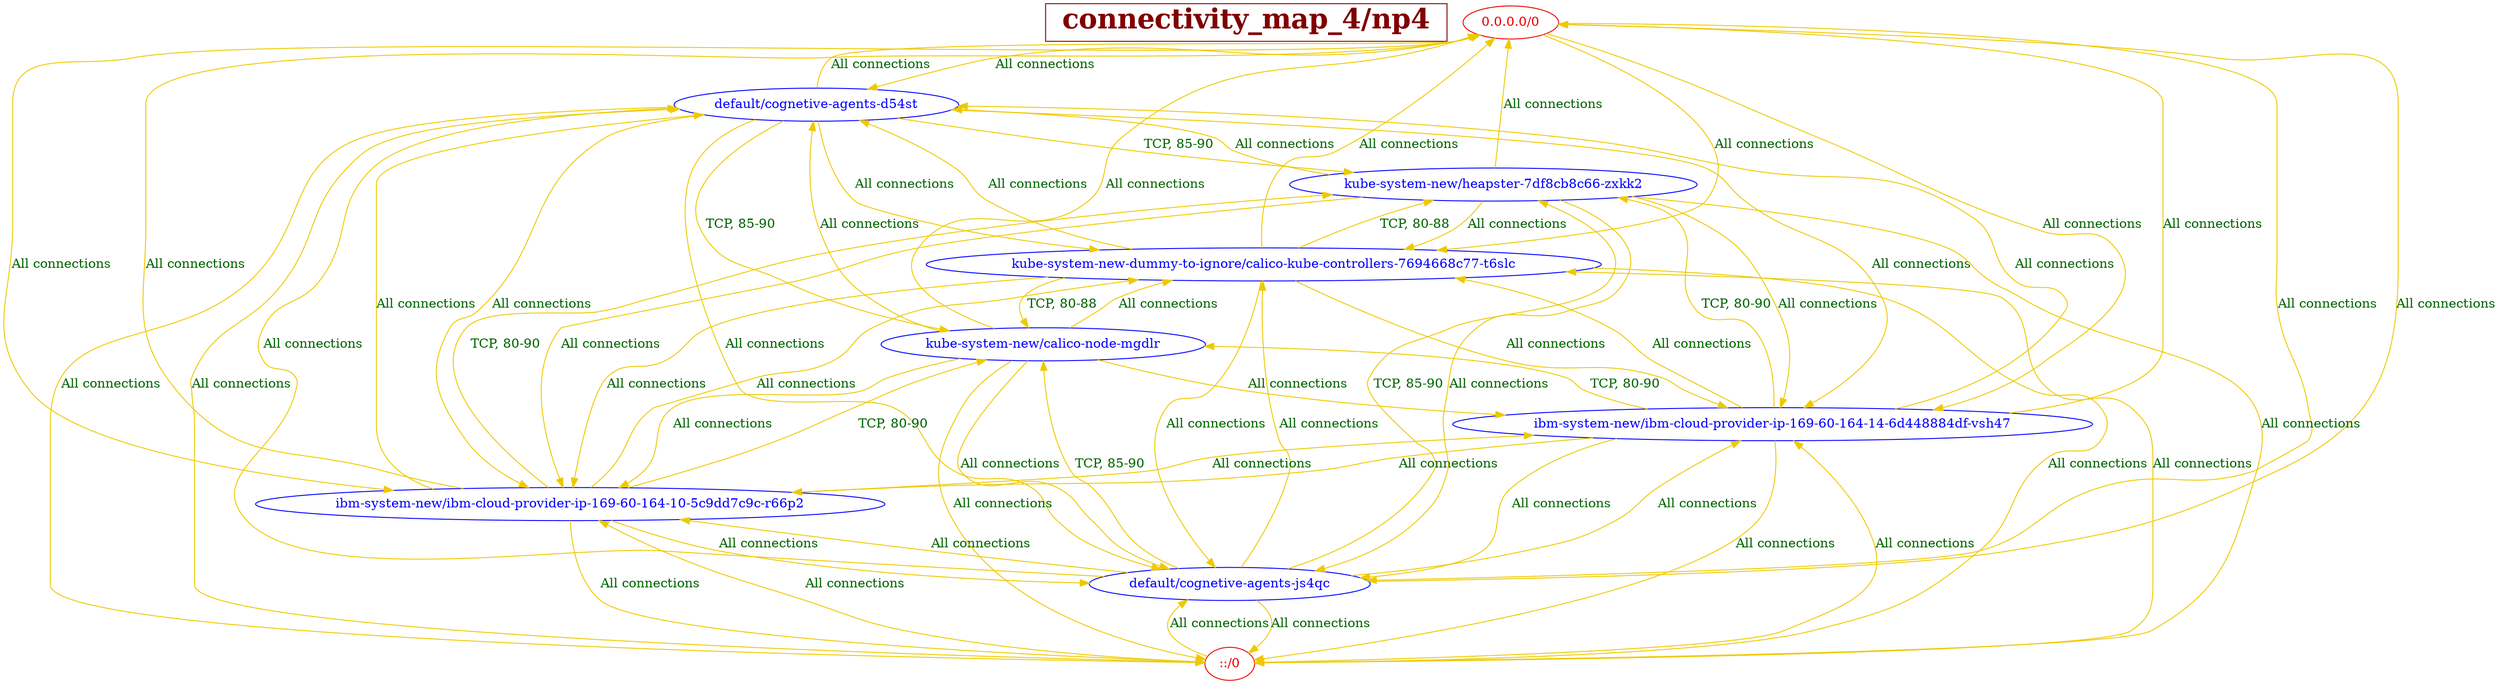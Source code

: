 // The Connectivity Graph of np4
digraph np4 {
	HEADER [shape="box" label=< <B>connectivity_map_4/np4</B> > fontsize=30 color=webmaroon fontcolor=webmaroon];
	"0.0.0.0/0" [label="0.0.0.0/0" color="red2" fontcolor="red2"]
	"::/0" [label="::/0" color="red2" fontcolor="red2"]
	"default/cognetive-agents-d54st" [label="default/cognetive-agents-d54st" color="blue" fontcolor="blue"]
	"default/cognetive-agents-js4qc" [label="default/cognetive-agents-js4qc" color="blue" fontcolor="blue"]
	"ibm-system-new/ibm-cloud-provider-ip-169-60-164-10-5c9dd7c9c-r66p2" [label="ibm-system-new/ibm-cloud-provider-ip-169-60-164-10-5c9dd7c9c-r66p2" color="blue" fontcolor="blue"]
	"ibm-system-new/ibm-cloud-provider-ip-169-60-164-14-6d448884df-vsh47" [label="ibm-system-new/ibm-cloud-provider-ip-169-60-164-14-6d448884df-vsh47" color="blue" fontcolor="blue"]
	"kube-system-new-dummy-to-ignore/calico-kube-controllers-7694668c77-t6slc" [label="kube-system-new-dummy-to-ignore/calico-kube-controllers-7694668c77-t6slc" color="blue" fontcolor="blue"]
	"kube-system-new/calico-node-mgdlr" [label="kube-system-new/calico-node-mgdlr" color="blue" fontcolor="blue"]
	"kube-system-new/heapster-7df8cb8c66-zxkk2" [label="kube-system-new/heapster-7df8cb8c66-zxkk2" color="blue" fontcolor="blue"]
	"0.0.0.0/0" -> "default/cognetive-agents-d54st" [label="All connections" color="gold2" fontcolor="darkgreen"]
	"0.0.0.0/0" -> "default/cognetive-agents-js4qc" [label="All connections" color="gold2" fontcolor="darkgreen"]
	"0.0.0.0/0" -> "ibm-system-new/ibm-cloud-provider-ip-169-60-164-10-5c9dd7c9c-r66p2" [label="All connections" color="gold2" fontcolor="darkgreen"]
	"0.0.0.0/0" -> "ibm-system-new/ibm-cloud-provider-ip-169-60-164-14-6d448884df-vsh47" [label="All connections" color="gold2" fontcolor="darkgreen"]
	"0.0.0.0/0" -> "kube-system-new-dummy-to-ignore/calico-kube-controllers-7694668c77-t6slc" [label="All connections" color="gold2" fontcolor="darkgreen"]
	"::/0" -> "default/cognetive-agents-d54st" [label="All connections" color="gold2" fontcolor="darkgreen"]
	"::/0" -> "default/cognetive-agents-js4qc" [label="All connections" color="gold2" fontcolor="darkgreen"]
	"::/0" -> "ibm-system-new/ibm-cloud-provider-ip-169-60-164-10-5c9dd7c9c-r66p2" [label="All connections" color="gold2" fontcolor="darkgreen"]
	"::/0" -> "ibm-system-new/ibm-cloud-provider-ip-169-60-164-14-6d448884df-vsh47" [label="All connections" color="gold2" fontcolor="darkgreen"]
	"::/0" -> "kube-system-new-dummy-to-ignore/calico-kube-controllers-7694668c77-t6slc" [label="All connections" color="gold2" fontcolor="darkgreen"]
	"default/cognetive-agents-d54st" -> "0.0.0.0/0" [label="All connections" color="gold2" fontcolor="darkgreen"]
	"default/cognetive-agents-d54st" -> "::/0" [label="All connections" color="gold2" fontcolor="darkgreen"]
	"default/cognetive-agents-d54st" -> "default/cognetive-agents-js4qc" [label="All connections" color="gold2" fontcolor="darkgreen"]
	"default/cognetive-agents-d54st" -> "ibm-system-new/ibm-cloud-provider-ip-169-60-164-10-5c9dd7c9c-r66p2" [label="All connections" color="gold2" fontcolor="darkgreen"]
	"default/cognetive-agents-d54st" -> "ibm-system-new/ibm-cloud-provider-ip-169-60-164-14-6d448884df-vsh47" [label="All connections" color="gold2" fontcolor="darkgreen"]
	"default/cognetive-agents-d54st" -> "kube-system-new-dummy-to-ignore/calico-kube-controllers-7694668c77-t6slc" [label="All connections" color="gold2" fontcolor="darkgreen"]
	"default/cognetive-agents-d54st" -> "kube-system-new/calico-node-mgdlr" [label=" TCP, 85-90" color="gold2" fontcolor="darkgreen"]
	"default/cognetive-agents-d54st" -> "kube-system-new/heapster-7df8cb8c66-zxkk2" [label=" TCP, 85-90" color="gold2" fontcolor="darkgreen"]
	"default/cognetive-agents-js4qc" -> "0.0.0.0/0" [label="All connections" color="gold2" fontcolor="darkgreen"]
	"default/cognetive-agents-js4qc" -> "::/0" [label="All connections" color="gold2" fontcolor="darkgreen"]
	"default/cognetive-agents-js4qc" -> "default/cognetive-agents-d54st" [label="All connections" color="gold2" fontcolor="darkgreen"]
	"default/cognetive-agents-js4qc" -> "ibm-system-new/ibm-cloud-provider-ip-169-60-164-10-5c9dd7c9c-r66p2" [label="All connections" color="gold2" fontcolor="darkgreen"]
	"default/cognetive-agents-js4qc" -> "ibm-system-new/ibm-cloud-provider-ip-169-60-164-14-6d448884df-vsh47" [label="All connections" color="gold2" fontcolor="darkgreen"]
	"default/cognetive-agents-js4qc" -> "kube-system-new-dummy-to-ignore/calico-kube-controllers-7694668c77-t6slc" [label="All connections" color="gold2" fontcolor="darkgreen"]
	"default/cognetive-agents-js4qc" -> "kube-system-new/calico-node-mgdlr" [label=" TCP, 85-90" color="gold2" fontcolor="darkgreen"]
	"default/cognetive-agents-js4qc" -> "kube-system-new/heapster-7df8cb8c66-zxkk2" [label=" TCP, 85-90" color="gold2" fontcolor="darkgreen"]
	"ibm-system-new/ibm-cloud-provider-ip-169-60-164-10-5c9dd7c9c-r66p2" -> "0.0.0.0/0" [label="All connections" color="gold2" fontcolor="darkgreen"]
	"ibm-system-new/ibm-cloud-provider-ip-169-60-164-10-5c9dd7c9c-r66p2" -> "::/0" [label="All connections" color="gold2" fontcolor="darkgreen"]
	"ibm-system-new/ibm-cloud-provider-ip-169-60-164-10-5c9dd7c9c-r66p2" -> "default/cognetive-agents-d54st" [label="All connections" color="gold2" fontcolor="darkgreen"]
	"ibm-system-new/ibm-cloud-provider-ip-169-60-164-10-5c9dd7c9c-r66p2" -> "default/cognetive-agents-js4qc" [label="All connections" color="gold2" fontcolor="darkgreen"]
	"ibm-system-new/ibm-cloud-provider-ip-169-60-164-10-5c9dd7c9c-r66p2" -> "ibm-system-new/ibm-cloud-provider-ip-169-60-164-14-6d448884df-vsh47" [label="All connections" color="gold2" fontcolor="darkgreen"]
	"ibm-system-new/ibm-cloud-provider-ip-169-60-164-10-5c9dd7c9c-r66p2" -> "kube-system-new-dummy-to-ignore/calico-kube-controllers-7694668c77-t6slc" [label="All connections" color="gold2" fontcolor="darkgreen"]
	"ibm-system-new/ibm-cloud-provider-ip-169-60-164-10-5c9dd7c9c-r66p2" -> "kube-system-new/calico-node-mgdlr" [label=" TCP, 80-90" color="gold2" fontcolor="darkgreen"]
	"ibm-system-new/ibm-cloud-provider-ip-169-60-164-10-5c9dd7c9c-r66p2" -> "kube-system-new/heapster-7df8cb8c66-zxkk2" [label=" TCP, 80-90" color="gold2" fontcolor="darkgreen"]
	"ibm-system-new/ibm-cloud-provider-ip-169-60-164-14-6d448884df-vsh47" -> "0.0.0.0/0" [label="All connections" color="gold2" fontcolor="darkgreen"]
	"ibm-system-new/ibm-cloud-provider-ip-169-60-164-14-6d448884df-vsh47" -> "::/0" [label="All connections" color="gold2" fontcolor="darkgreen"]
	"ibm-system-new/ibm-cloud-provider-ip-169-60-164-14-6d448884df-vsh47" -> "default/cognetive-agents-d54st" [label="All connections" color="gold2" fontcolor="darkgreen"]
	"ibm-system-new/ibm-cloud-provider-ip-169-60-164-14-6d448884df-vsh47" -> "default/cognetive-agents-js4qc" [label="All connections" color="gold2" fontcolor="darkgreen"]
	"ibm-system-new/ibm-cloud-provider-ip-169-60-164-14-6d448884df-vsh47" -> "ibm-system-new/ibm-cloud-provider-ip-169-60-164-10-5c9dd7c9c-r66p2" [label="All connections" color="gold2" fontcolor="darkgreen"]
	"ibm-system-new/ibm-cloud-provider-ip-169-60-164-14-6d448884df-vsh47" -> "kube-system-new-dummy-to-ignore/calico-kube-controllers-7694668c77-t6slc" [label="All connections" color="gold2" fontcolor="darkgreen"]
	"ibm-system-new/ibm-cloud-provider-ip-169-60-164-14-6d448884df-vsh47" -> "kube-system-new/calico-node-mgdlr" [label=" TCP, 80-90" color="gold2" fontcolor="darkgreen"]
	"ibm-system-new/ibm-cloud-provider-ip-169-60-164-14-6d448884df-vsh47" -> "kube-system-new/heapster-7df8cb8c66-zxkk2" [label=" TCP, 80-90" color="gold2" fontcolor="darkgreen"]
	"kube-system-new-dummy-to-ignore/calico-kube-controllers-7694668c77-t6slc" -> "0.0.0.0/0" [label="All connections" color="gold2" fontcolor="darkgreen"]
	"kube-system-new-dummy-to-ignore/calico-kube-controllers-7694668c77-t6slc" -> "::/0" [label="All connections" color="gold2" fontcolor="darkgreen"]
	"kube-system-new-dummy-to-ignore/calico-kube-controllers-7694668c77-t6slc" -> "default/cognetive-agents-d54st" [label="All connections" color="gold2" fontcolor="darkgreen"]
	"kube-system-new-dummy-to-ignore/calico-kube-controllers-7694668c77-t6slc" -> "default/cognetive-agents-js4qc" [label="All connections" color="gold2" fontcolor="darkgreen"]
	"kube-system-new-dummy-to-ignore/calico-kube-controllers-7694668c77-t6slc" -> "ibm-system-new/ibm-cloud-provider-ip-169-60-164-10-5c9dd7c9c-r66p2" [label="All connections" color="gold2" fontcolor="darkgreen"]
	"kube-system-new-dummy-to-ignore/calico-kube-controllers-7694668c77-t6slc" -> "ibm-system-new/ibm-cloud-provider-ip-169-60-164-14-6d448884df-vsh47" [label="All connections" color="gold2" fontcolor="darkgreen"]
	"kube-system-new-dummy-to-ignore/calico-kube-controllers-7694668c77-t6slc" -> "kube-system-new/calico-node-mgdlr" [label=" TCP, 80-88" color="gold2" fontcolor="darkgreen"]
	"kube-system-new-dummy-to-ignore/calico-kube-controllers-7694668c77-t6slc" -> "kube-system-new/heapster-7df8cb8c66-zxkk2" [label=" TCP, 80-88" color="gold2" fontcolor="darkgreen"]
	"kube-system-new/calico-node-mgdlr" -> "0.0.0.0/0" [label="All connections" color="gold2" fontcolor="darkgreen"]
	"kube-system-new/calico-node-mgdlr" -> "::/0" [label="All connections" color="gold2" fontcolor="darkgreen"]
	"kube-system-new/calico-node-mgdlr" -> "default/cognetive-agents-d54st" [label="All connections" color="gold2" fontcolor="darkgreen"]
	"kube-system-new/calico-node-mgdlr" -> "default/cognetive-agents-js4qc" [label="All connections" color="gold2" fontcolor="darkgreen"]
	"kube-system-new/calico-node-mgdlr" -> "ibm-system-new/ibm-cloud-provider-ip-169-60-164-10-5c9dd7c9c-r66p2" [label="All connections" color="gold2" fontcolor="darkgreen"]
	"kube-system-new/calico-node-mgdlr" -> "ibm-system-new/ibm-cloud-provider-ip-169-60-164-14-6d448884df-vsh47" [label="All connections" color="gold2" fontcolor="darkgreen"]
	"kube-system-new/calico-node-mgdlr" -> "kube-system-new-dummy-to-ignore/calico-kube-controllers-7694668c77-t6slc" [label="All connections" color="gold2" fontcolor="darkgreen"]
	"kube-system-new/heapster-7df8cb8c66-zxkk2" -> "0.0.0.0/0" [label="All connections" color="gold2" fontcolor="darkgreen"]
	"kube-system-new/heapster-7df8cb8c66-zxkk2" -> "::/0" [label="All connections" color="gold2" fontcolor="darkgreen"]
	"kube-system-new/heapster-7df8cb8c66-zxkk2" -> "default/cognetive-agents-d54st" [label="All connections" color="gold2" fontcolor="darkgreen"]
	"kube-system-new/heapster-7df8cb8c66-zxkk2" -> "default/cognetive-agents-js4qc" [label="All connections" color="gold2" fontcolor="darkgreen"]
	"kube-system-new/heapster-7df8cb8c66-zxkk2" -> "ibm-system-new/ibm-cloud-provider-ip-169-60-164-10-5c9dd7c9c-r66p2" [label="All connections" color="gold2" fontcolor="darkgreen"]
	"kube-system-new/heapster-7df8cb8c66-zxkk2" -> "ibm-system-new/ibm-cloud-provider-ip-169-60-164-14-6d448884df-vsh47" [label="All connections" color="gold2" fontcolor="darkgreen"]
	"kube-system-new/heapster-7df8cb8c66-zxkk2" -> "kube-system-new-dummy-to-ignore/calico-kube-controllers-7694668c77-t6slc" [label="All connections" color="gold2" fontcolor="darkgreen"]
}


// The Connectivity Graph of np3
digraph np3 {
	HEADER [shape="box" label=< <B>connectivity_map_4/np3</B> > fontsize=30 color=webmaroon fontcolor=webmaroon];
	"0.0.0.0/0" [label="0.0.0.0/0" color="red2" fontcolor="red2"]
	"::/0" [label="::/0" color="red2" fontcolor="red2"]
	"default/cognetive-agents-d54st" [label="default/cognetive-agents-d54st" color="blue" fontcolor="blue"]
	"default/cognetive-agents-js4qc" [label="default/cognetive-agents-js4qc" color="blue" fontcolor="blue"]
	"ibm-system-new/ibm-cloud-provider-ip-169-60-164-10-5c9dd7c9c-r66p2" [label="ibm-system-new/ibm-cloud-provider-ip-169-60-164-10-5c9dd7c9c-r66p2" color="blue" fontcolor="blue"]
	"ibm-system-new/ibm-cloud-provider-ip-169-60-164-14-6d448884df-vsh47" [label="ibm-system-new/ibm-cloud-provider-ip-169-60-164-14-6d448884df-vsh47" color="blue" fontcolor="blue"]
	"kube-system-new-dummy-to-ignore/calico-kube-controllers-7694668c77-t6slc" [label="kube-system-new-dummy-to-ignore/calico-kube-controllers-7694668c77-t6slc" color="blue" fontcolor="blue"]
	"kube-system-new/calico-node-mgdlr" [label="kube-system-new/calico-node-mgdlr" color="blue" fontcolor="blue"]
	"kube-system-new/heapster-7df8cb8c66-zxkk2" [label="kube-system-new/heapster-7df8cb8c66-zxkk2" color="blue" fontcolor="blue"]
	"0.0.0.0/0" -> "default/cognetive-agents-d54st" [label="All connections" color="gold2" fontcolor="darkgreen"]
	"0.0.0.0/0" -> "default/cognetive-agents-js4qc" [label="All connections" color="gold2" fontcolor="darkgreen"]
	"0.0.0.0/0" -> "ibm-system-new/ibm-cloud-provider-ip-169-60-164-10-5c9dd7c9c-r66p2" [label="All connections" color="gold2" fontcolor="darkgreen"]
	"0.0.0.0/0" -> "ibm-system-new/ibm-cloud-provider-ip-169-60-164-14-6d448884df-vsh47" [label="All connections" color="gold2" fontcolor="darkgreen"]
	"0.0.0.0/0" -> "kube-system-new-dummy-to-ignore/calico-kube-controllers-7694668c77-t6slc" [label="All connections" color="gold2" fontcolor="darkgreen"]
	"::/0" -> "default/cognetive-agents-d54st" [label="All connections" color="gold2" fontcolor="darkgreen"]
	"::/0" -> "default/cognetive-agents-js4qc" [label="All connections" color="gold2" fontcolor="darkgreen"]
	"::/0" -> "ibm-system-new/ibm-cloud-provider-ip-169-60-164-10-5c9dd7c9c-r66p2" [label="All connections" color="gold2" fontcolor="darkgreen"]
	"::/0" -> "ibm-system-new/ibm-cloud-provider-ip-169-60-164-14-6d448884df-vsh47" [label="All connections" color="gold2" fontcolor="darkgreen"]
	"::/0" -> "kube-system-new-dummy-to-ignore/calico-kube-controllers-7694668c77-t6slc" [label="All connections" color="gold2" fontcolor="darkgreen"]
	"default/cognetive-agents-d54st" -> "0.0.0.0/0" [label="All connections" color="gold2" fontcolor="darkgreen"]
	"default/cognetive-agents-d54st" -> "::/0" [label="All connections" color="gold2" fontcolor="darkgreen"]
	"default/cognetive-agents-d54st" -> "default/cognetive-agents-js4qc" [label="All connections" color="gold2" fontcolor="darkgreen"]
	"default/cognetive-agents-d54st" -> "ibm-system-new/ibm-cloud-provider-ip-169-60-164-10-5c9dd7c9c-r66p2" [label="All connections" color="gold2" fontcolor="darkgreen"]
	"default/cognetive-agents-d54st" -> "ibm-system-new/ibm-cloud-provider-ip-169-60-164-14-6d448884df-vsh47" [label="All connections" color="gold2" fontcolor="darkgreen"]
	"default/cognetive-agents-d54st" -> "kube-system-new-dummy-to-ignore/calico-kube-controllers-7694668c77-t6slc" [label="All connections" color="gold2" fontcolor="darkgreen"]
	"default/cognetive-agents-d54st" -> "kube-system-new/calico-node-mgdlr" [label=" TCP, 85-90" color="gold2" fontcolor="darkgreen"]
	"default/cognetive-agents-d54st" -> "kube-system-new/heapster-7df8cb8c66-zxkk2" [label=" TCP, 85-90" color="gold2" fontcolor="darkgreen"]
	"default/cognetive-agents-js4qc" -> "0.0.0.0/0" [label="All connections" color="gold2" fontcolor="darkgreen"]
	"default/cognetive-agents-js4qc" -> "::/0" [label="All connections" color="gold2" fontcolor="darkgreen"]
	"default/cognetive-agents-js4qc" -> "default/cognetive-agents-d54st" [label="All connections" color="gold2" fontcolor="darkgreen"]
	"default/cognetive-agents-js4qc" -> "ibm-system-new/ibm-cloud-provider-ip-169-60-164-10-5c9dd7c9c-r66p2" [label="All connections" color="gold2" fontcolor="darkgreen"]
	"default/cognetive-agents-js4qc" -> "ibm-system-new/ibm-cloud-provider-ip-169-60-164-14-6d448884df-vsh47" [label="All connections" color="gold2" fontcolor="darkgreen"]
	"default/cognetive-agents-js4qc" -> "kube-system-new-dummy-to-ignore/calico-kube-controllers-7694668c77-t6slc" [label="All connections" color="gold2" fontcolor="darkgreen"]
	"default/cognetive-agents-js4qc" -> "kube-system-new/calico-node-mgdlr" [label=" TCP, 85-90" color="gold2" fontcolor="darkgreen"]
	"default/cognetive-agents-js4qc" -> "kube-system-new/heapster-7df8cb8c66-zxkk2" [label=" TCP, 85-90" color="gold2" fontcolor="darkgreen"]
	"ibm-system-new/ibm-cloud-provider-ip-169-60-164-10-5c9dd7c9c-r66p2" -> "0.0.0.0/0" [label="All connections" color="gold2" fontcolor="darkgreen"]
	"ibm-system-new/ibm-cloud-provider-ip-169-60-164-10-5c9dd7c9c-r66p2" -> "::/0" [label="All connections" color="gold2" fontcolor="darkgreen"]
	"ibm-system-new/ibm-cloud-provider-ip-169-60-164-10-5c9dd7c9c-r66p2" -> "default/cognetive-agents-d54st" [label="All connections" color="gold2" fontcolor="darkgreen"]
	"ibm-system-new/ibm-cloud-provider-ip-169-60-164-10-5c9dd7c9c-r66p2" -> "default/cognetive-agents-js4qc" [label="All connections" color="gold2" fontcolor="darkgreen"]
	"ibm-system-new/ibm-cloud-provider-ip-169-60-164-10-5c9dd7c9c-r66p2" -> "ibm-system-new/ibm-cloud-provider-ip-169-60-164-14-6d448884df-vsh47" [label="All connections" color="gold2" fontcolor="darkgreen"]
	"ibm-system-new/ibm-cloud-provider-ip-169-60-164-10-5c9dd7c9c-r66p2" -> "kube-system-new-dummy-to-ignore/calico-kube-controllers-7694668c77-t6slc" [label="All connections" color="gold2" fontcolor="darkgreen"]
	"ibm-system-new/ibm-cloud-provider-ip-169-60-164-14-6d448884df-vsh47" -> "0.0.0.0/0" [label="All connections" color="gold2" fontcolor="darkgreen"]
	"ibm-system-new/ibm-cloud-provider-ip-169-60-164-14-6d448884df-vsh47" -> "::/0" [label="All connections" color="gold2" fontcolor="darkgreen"]
	"ibm-system-new/ibm-cloud-provider-ip-169-60-164-14-6d448884df-vsh47" -> "default/cognetive-agents-d54st" [label="All connections" color="gold2" fontcolor="darkgreen"]
	"ibm-system-new/ibm-cloud-provider-ip-169-60-164-14-6d448884df-vsh47" -> "default/cognetive-agents-js4qc" [label="All connections" color="gold2" fontcolor="darkgreen"]
	"ibm-system-new/ibm-cloud-provider-ip-169-60-164-14-6d448884df-vsh47" -> "ibm-system-new/ibm-cloud-provider-ip-169-60-164-10-5c9dd7c9c-r66p2" [label="All connections" color="gold2" fontcolor="darkgreen"]
	"ibm-system-new/ibm-cloud-provider-ip-169-60-164-14-6d448884df-vsh47" -> "kube-system-new-dummy-to-ignore/calico-kube-controllers-7694668c77-t6slc" [label="All connections" color="gold2" fontcolor="darkgreen"]
	"kube-system-new-dummy-to-ignore/calico-kube-controllers-7694668c77-t6slc" -> "0.0.0.0/0" [label="All connections" color="gold2" fontcolor="darkgreen"]
	"kube-system-new-dummy-to-ignore/calico-kube-controllers-7694668c77-t6slc" -> "::/0" [label="All connections" color="gold2" fontcolor="darkgreen"]
	"kube-system-new-dummy-to-ignore/calico-kube-controllers-7694668c77-t6slc" -> "default/cognetive-agents-d54st" [label="All connections" color="gold2" fontcolor="darkgreen"]
	"kube-system-new-dummy-to-ignore/calico-kube-controllers-7694668c77-t6slc" -> "default/cognetive-agents-js4qc" [label="All connections" color="gold2" fontcolor="darkgreen"]
	"kube-system-new-dummy-to-ignore/calico-kube-controllers-7694668c77-t6slc" -> "ibm-system-new/ibm-cloud-provider-ip-169-60-164-10-5c9dd7c9c-r66p2" [label="All connections" color="gold2" fontcolor="darkgreen"]
	"kube-system-new-dummy-to-ignore/calico-kube-controllers-7694668c77-t6slc" -> "ibm-system-new/ibm-cloud-provider-ip-169-60-164-14-6d448884df-vsh47" [label="All connections" color="gold2" fontcolor="darkgreen"]
	"kube-system-new/calico-node-mgdlr" -> "0.0.0.0/0" [label="All connections" color="gold2" fontcolor="darkgreen"]
	"kube-system-new/calico-node-mgdlr" -> "::/0" [label="All connections" color="gold2" fontcolor="darkgreen"]
	"kube-system-new/calico-node-mgdlr" -> "default/cognetive-agents-d54st" [label="All connections" color="gold2" fontcolor="darkgreen"]
	"kube-system-new/calico-node-mgdlr" -> "default/cognetive-agents-js4qc" [label="All connections" color="gold2" fontcolor="darkgreen"]
	"kube-system-new/calico-node-mgdlr" -> "ibm-system-new/ibm-cloud-provider-ip-169-60-164-10-5c9dd7c9c-r66p2" [label="All connections" color="gold2" fontcolor="darkgreen"]
	"kube-system-new/calico-node-mgdlr" -> "ibm-system-new/ibm-cloud-provider-ip-169-60-164-14-6d448884df-vsh47" [label="All connections" color="gold2" fontcolor="darkgreen"]
	"kube-system-new/calico-node-mgdlr" -> "kube-system-new-dummy-to-ignore/calico-kube-controllers-7694668c77-t6slc" [label="All connections" color="gold2" fontcolor="darkgreen"]
	"kube-system-new/heapster-7df8cb8c66-zxkk2" -> "0.0.0.0/0" [label="All connections" color="gold2" fontcolor="darkgreen"]
	"kube-system-new/heapster-7df8cb8c66-zxkk2" -> "::/0" [label="All connections" color="gold2" fontcolor="darkgreen"]
	"kube-system-new/heapster-7df8cb8c66-zxkk2" -> "default/cognetive-agents-d54st" [label="All connections" color="gold2" fontcolor="darkgreen"]
	"kube-system-new/heapster-7df8cb8c66-zxkk2" -> "default/cognetive-agents-js4qc" [label="All connections" color="gold2" fontcolor="darkgreen"]
	"kube-system-new/heapster-7df8cb8c66-zxkk2" -> "ibm-system-new/ibm-cloud-provider-ip-169-60-164-10-5c9dd7c9c-r66p2" [label="All connections" color="gold2" fontcolor="darkgreen"]
	"kube-system-new/heapster-7df8cb8c66-zxkk2" -> "ibm-system-new/ibm-cloud-provider-ip-169-60-164-14-6d448884df-vsh47" [label="All connections" color="gold2" fontcolor="darkgreen"]
	"kube-system-new/heapster-7df8cb8c66-zxkk2" -> "kube-system-new-dummy-to-ignore/calico-kube-controllers-7694668c77-t6slc" [label="All connections" color="gold2" fontcolor="darkgreen"]
}


// The Connectivity Graph of np3
digraph np3 {
	HEADER [shape="box" label=< <B>connectivity_map_3/np3</B> > fontsize=30 color=webmaroon fontcolor=webmaroon];
	"0.0.0.0/0" [label="0.0.0.0/0" color="red2" fontcolor="red2"]
	"::/0" [label="::/0" color="red2" fontcolor="red2"]
	"default/cognetive-agents-d54st" [label="default/cognetive-agents-d54st" color="blue" fontcolor="blue"]
	"default/cognetive-agents-js4qc" [label="default/cognetive-agents-js4qc" color="blue" fontcolor="blue"]
	"ibm-system-new/ibm-cloud-provider-ip-169-60-164-10-5c9dd7c9c-r66p2" [label="ibm-system-new/ibm-cloud-provider-ip-169-60-164-10-5c9dd7c9c-r66p2" color="blue" fontcolor="blue"]
	"ibm-system-new/ibm-cloud-provider-ip-169-60-164-14-6d448884df-vsh47" [label="ibm-system-new/ibm-cloud-provider-ip-169-60-164-14-6d448884df-vsh47" color="blue" fontcolor="blue"]
	"kube-system-new-dummy-to-ignore/calico-kube-controllers-7694668c77-t6slc" [label="kube-system-new-dummy-to-ignore/calico-kube-controllers-7694668c77-t6slc" color="blue" fontcolor="blue"]
	"kube-system-new/calico-node-mgdlr" [label="kube-system-new/calico-node-mgdlr" color="blue" fontcolor="blue"]
	"kube-system-new/heapster-7df8cb8c66-zxkk2" [label="kube-system-new/heapster-7df8cb8c66-zxkk2" color="blue" fontcolor="blue"]
	"0.0.0.0/0" -> "default/cognetive-agents-d54st" [label="All connections" color="gold2" fontcolor="darkgreen"]
	"0.0.0.0/0" -> "default/cognetive-agents-js4qc" [label="All connections" color="gold2" fontcolor="darkgreen"]
	"0.0.0.0/0" -> "ibm-system-new/ibm-cloud-provider-ip-169-60-164-10-5c9dd7c9c-r66p2" [label="All connections" color="gold2" fontcolor="darkgreen"]
	"0.0.0.0/0" -> "ibm-system-new/ibm-cloud-provider-ip-169-60-164-14-6d448884df-vsh47" [label="All connections" color="gold2" fontcolor="darkgreen"]
	"0.0.0.0/0" -> "kube-system-new-dummy-to-ignore/calico-kube-controllers-7694668c77-t6slc" [label="All connections" color="gold2" fontcolor="darkgreen"]
	"::/0" -> "default/cognetive-agents-d54st" [label="All connections" color="gold2" fontcolor="darkgreen"]
	"::/0" -> "default/cognetive-agents-js4qc" [label="All connections" color="gold2" fontcolor="darkgreen"]
	"::/0" -> "ibm-system-new/ibm-cloud-provider-ip-169-60-164-10-5c9dd7c9c-r66p2" [label="All connections" color="gold2" fontcolor="darkgreen"]
	"::/0" -> "ibm-system-new/ibm-cloud-provider-ip-169-60-164-14-6d448884df-vsh47" [label="All connections" color="gold2" fontcolor="darkgreen"]
	"::/0" -> "kube-system-new-dummy-to-ignore/calico-kube-controllers-7694668c77-t6slc" [label="All connections" color="gold2" fontcolor="darkgreen"]
	"default/cognetive-agents-d54st" -> "0.0.0.0/0" [label="All connections" color="gold2" fontcolor="darkgreen"]
	"default/cognetive-agents-d54st" -> "::/0" [label="All connections" color="gold2" fontcolor="darkgreen"]
	"default/cognetive-agents-d54st" -> "default/cognetive-agents-js4qc" [label="All connections" color="gold2" fontcolor="darkgreen"]
	"default/cognetive-agents-d54st" -> "ibm-system-new/ibm-cloud-provider-ip-169-60-164-10-5c9dd7c9c-r66p2" [label="All connections" color="gold2" fontcolor="darkgreen"]
	"default/cognetive-agents-d54st" -> "ibm-system-new/ibm-cloud-provider-ip-169-60-164-14-6d448884df-vsh47" [label="All connections" color="gold2" fontcolor="darkgreen"]
	"default/cognetive-agents-d54st" -> "kube-system-new-dummy-to-ignore/calico-kube-controllers-7694668c77-t6slc" [label="All connections" color="gold2" fontcolor="darkgreen"]
	"default/cognetive-agents-d54st" -> "kube-system-new/calico-node-mgdlr" [label=" TCP, 85-90" color="gold2" fontcolor="darkgreen"]
	"default/cognetive-agents-d54st" -> "kube-system-new/heapster-7df8cb8c66-zxkk2" [label=" TCP, 85-90" color="gold2" fontcolor="darkgreen"]
	"default/cognetive-agents-js4qc" -> "0.0.0.0/0" [label="All connections" color="gold2" fontcolor="darkgreen"]
	"default/cognetive-agents-js4qc" -> "::/0" [label="All connections" color="gold2" fontcolor="darkgreen"]
	"default/cognetive-agents-js4qc" -> "default/cognetive-agents-d54st" [label="All connections" color="gold2" fontcolor="darkgreen"]
	"default/cognetive-agents-js4qc" -> "ibm-system-new/ibm-cloud-provider-ip-169-60-164-10-5c9dd7c9c-r66p2" [label="All connections" color="gold2" fontcolor="darkgreen"]
	"default/cognetive-agents-js4qc" -> "ibm-system-new/ibm-cloud-provider-ip-169-60-164-14-6d448884df-vsh47" [label="All connections" color="gold2" fontcolor="darkgreen"]
	"default/cognetive-agents-js4qc" -> "kube-system-new-dummy-to-ignore/calico-kube-controllers-7694668c77-t6slc" [label="All connections" color="gold2" fontcolor="darkgreen"]
	"default/cognetive-agents-js4qc" -> "kube-system-new/calico-node-mgdlr" [label=" TCP, 85-90" color="gold2" fontcolor="darkgreen"]
	"default/cognetive-agents-js4qc" -> "kube-system-new/heapster-7df8cb8c66-zxkk2" [label=" TCP, 85-90" color="gold2" fontcolor="darkgreen"]
	"ibm-system-new/ibm-cloud-provider-ip-169-60-164-10-5c9dd7c9c-r66p2" -> "0.0.0.0/0" [label="All connections" color="gold2" fontcolor="darkgreen"]
	"ibm-system-new/ibm-cloud-provider-ip-169-60-164-10-5c9dd7c9c-r66p2" -> "::/0" [label="All connections" color="gold2" fontcolor="darkgreen"]
	"ibm-system-new/ibm-cloud-provider-ip-169-60-164-10-5c9dd7c9c-r66p2" -> "default/cognetive-agents-d54st" [label="All connections" color="gold2" fontcolor="darkgreen"]
	"ibm-system-new/ibm-cloud-provider-ip-169-60-164-10-5c9dd7c9c-r66p2" -> "default/cognetive-agents-js4qc" [label="All connections" color="gold2" fontcolor="darkgreen"]
	"ibm-system-new/ibm-cloud-provider-ip-169-60-164-10-5c9dd7c9c-r66p2" -> "ibm-system-new/ibm-cloud-provider-ip-169-60-164-14-6d448884df-vsh47" [label="All connections" color="gold2" fontcolor="darkgreen"]
	"ibm-system-new/ibm-cloud-provider-ip-169-60-164-10-5c9dd7c9c-r66p2" -> "kube-system-new-dummy-to-ignore/calico-kube-controllers-7694668c77-t6slc" [label="All connections" color="gold2" fontcolor="darkgreen"]
	"ibm-system-new/ibm-cloud-provider-ip-169-60-164-14-6d448884df-vsh47" -> "0.0.0.0/0" [label="All connections" color="gold2" fontcolor="darkgreen"]
	"ibm-system-new/ibm-cloud-provider-ip-169-60-164-14-6d448884df-vsh47" -> "::/0" [label="All connections" color="gold2" fontcolor="darkgreen"]
	"ibm-system-new/ibm-cloud-provider-ip-169-60-164-14-6d448884df-vsh47" -> "default/cognetive-agents-d54st" [label="All connections" color="gold2" fontcolor="darkgreen"]
	"ibm-system-new/ibm-cloud-provider-ip-169-60-164-14-6d448884df-vsh47" -> "default/cognetive-agents-js4qc" [label="All connections" color="gold2" fontcolor="darkgreen"]
	"ibm-system-new/ibm-cloud-provider-ip-169-60-164-14-6d448884df-vsh47" -> "ibm-system-new/ibm-cloud-provider-ip-169-60-164-10-5c9dd7c9c-r66p2" [label="All connections" color="gold2" fontcolor="darkgreen"]
	"ibm-system-new/ibm-cloud-provider-ip-169-60-164-14-6d448884df-vsh47" -> "kube-system-new-dummy-to-ignore/calico-kube-controllers-7694668c77-t6slc" [label="All connections" color="gold2" fontcolor="darkgreen"]
	"kube-system-new-dummy-to-ignore/calico-kube-controllers-7694668c77-t6slc" -> "0.0.0.0/0" [label="All connections" color="gold2" fontcolor="darkgreen"]
	"kube-system-new-dummy-to-ignore/calico-kube-controllers-7694668c77-t6slc" -> "::/0" [label="All connections" color="gold2" fontcolor="darkgreen"]
	"kube-system-new-dummy-to-ignore/calico-kube-controllers-7694668c77-t6slc" -> "default/cognetive-agents-d54st" [label="All connections" color="gold2" fontcolor="darkgreen"]
	"kube-system-new-dummy-to-ignore/calico-kube-controllers-7694668c77-t6slc" -> "default/cognetive-agents-js4qc" [label="All connections" color="gold2" fontcolor="darkgreen"]
	"kube-system-new-dummy-to-ignore/calico-kube-controllers-7694668c77-t6slc" -> "ibm-system-new/ibm-cloud-provider-ip-169-60-164-10-5c9dd7c9c-r66p2" [label="All connections" color="gold2" fontcolor="darkgreen"]
	"kube-system-new-dummy-to-ignore/calico-kube-controllers-7694668c77-t6slc" -> "ibm-system-new/ibm-cloud-provider-ip-169-60-164-14-6d448884df-vsh47" [label="All connections" color="gold2" fontcolor="darkgreen"]
	"kube-system-new/calico-node-mgdlr" -> "0.0.0.0/0" [label="All connections" color="gold2" fontcolor="darkgreen"]
	"kube-system-new/calico-node-mgdlr" -> "::/0" [label="All connections" color="gold2" fontcolor="darkgreen"]
	"kube-system-new/calico-node-mgdlr" -> "default/cognetive-agents-d54st" [label="All connections" color="gold2" fontcolor="darkgreen"]
	"kube-system-new/calico-node-mgdlr" -> "default/cognetive-agents-js4qc" [label="All connections" color="gold2" fontcolor="darkgreen"]
	"kube-system-new/calico-node-mgdlr" -> "ibm-system-new/ibm-cloud-provider-ip-169-60-164-10-5c9dd7c9c-r66p2" [label="All connections" color="gold2" fontcolor="darkgreen"]
	"kube-system-new/calico-node-mgdlr" -> "ibm-system-new/ibm-cloud-provider-ip-169-60-164-14-6d448884df-vsh47" [label="All connections" color="gold2" fontcolor="darkgreen"]
	"kube-system-new/calico-node-mgdlr" -> "kube-system-new-dummy-to-ignore/calico-kube-controllers-7694668c77-t6slc" [label="All connections" color="gold2" fontcolor="darkgreen"]
	"kube-system-new/heapster-7df8cb8c66-zxkk2" -> "0.0.0.0/0" [label="All connections" color="gold2" fontcolor="darkgreen"]
	"kube-system-new/heapster-7df8cb8c66-zxkk2" -> "::/0" [label="All connections" color="gold2" fontcolor="darkgreen"]
	"kube-system-new/heapster-7df8cb8c66-zxkk2" -> "default/cognetive-agents-d54st" [label="All connections" color="gold2" fontcolor="darkgreen"]
	"kube-system-new/heapster-7df8cb8c66-zxkk2" -> "default/cognetive-agents-js4qc" [label="All connections" color="gold2" fontcolor="darkgreen"]
	"kube-system-new/heapster-7df8cb8c66-zxkk2" -> "ibm-system-new/ibm-cloud-provider-ip-169-60-164-10-5c9dd7c9c-r66p2" [label="All connections" color="gold2" fontcolor="darkgreen"]
	"kube-system-new/heapster-7df8cb8c66-zxkk2" -> "ibm-system-new/ibm-cloud-provider-ip-169-60-164-14-6d448884df-vsh47" [label="All connections" color="gold2" fontcolor="darkgreen"]
	"kube-system-new/heapster-7df8cb8c66-zxkk2" -> "kube-system-new-dummy-to-ignore/calico-kube-controllers-7694668c77-t6slc" [label="All connections" color="gold2" fontcolor="darkgreen"]
}


